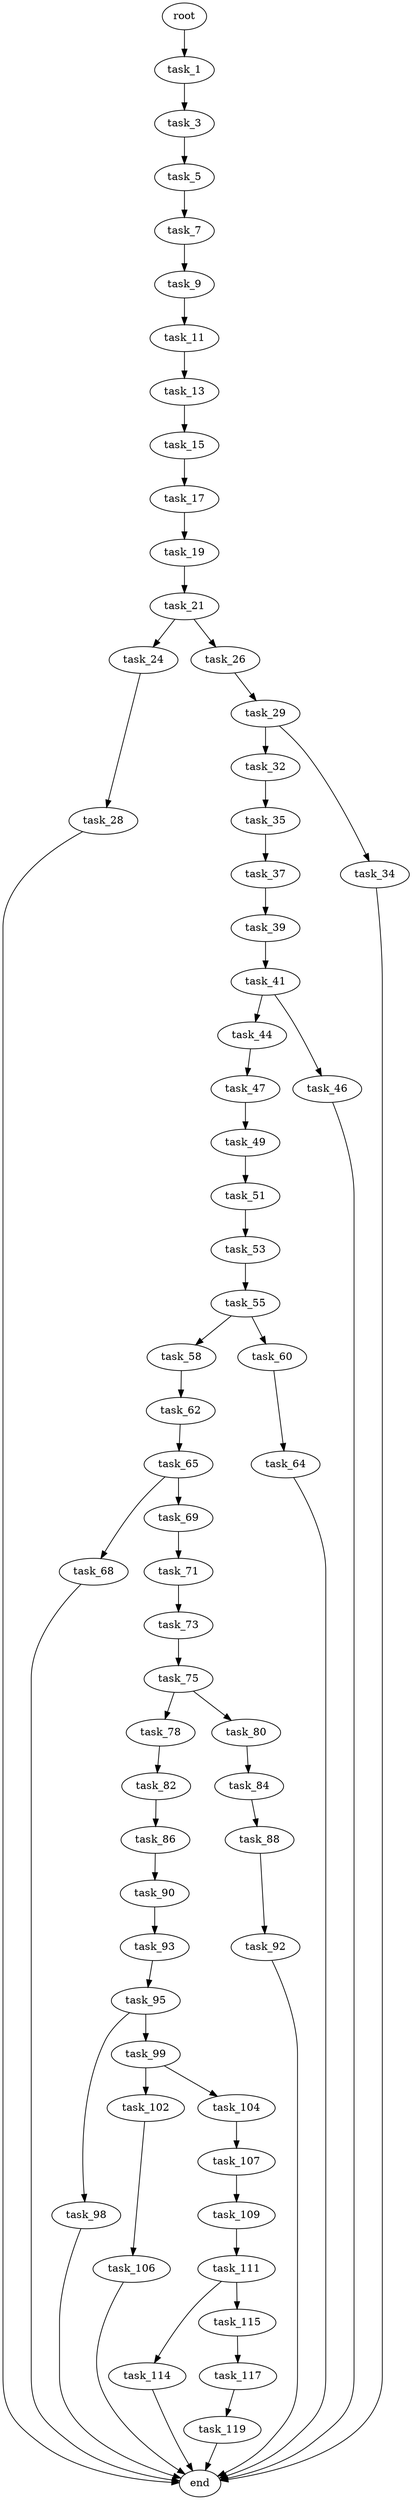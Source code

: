 digraph G {
  root [size="0.000000"];
  task_1 [size="973720161.000000"];
  task_3 [size="134217728000.000000"];
  task_5 [size="751280912875.000000"];
  task_7 [size="134217728000.000000"];
  task_9 [size="294098928304.000000"];
  task_11 [size="3503853963.000000"];
  task_13 [size="5154600216.000000"];
  task_15 [size="192293713250.000000"];
  task_17 [size="13000928659.000000"];
  task_19 [size="19294138202.000000"];
  task_21 [size="681374561382.000000"];
  task_24 [size="152812475390.000000"];
  task_26 [size="8589934592.000000"];
  task_28 [size="125698692755.000000"];
  task_29 [size="68719476736.000000"];
  task_32 [size="3992983274.000000"];
  task_34 [size="30581616192.000000"];
  task_35 [size="3762604824.000000"];
  task_37 [size="542435768971.000000"];
  task_39 [size="782757789696.000000"];
  task_41 [size="368293445632.000000"];
  task_44 [size="134217728000.000000"];
  task_46 [size="68719476736.000000"];
  task_47 [size="983207938346.000000"];
  task_49 [size="8082815564.000000"];
  task_51 [size="8589934592.000000"];
  task_53 [size="3983111779.000000"];
  task_55 [size="4293947772.000000"];
  task_58 [size="1073741824000.000000"];
  task_60 [size="7218374879.000000"];
  task_62 [size="1093193896325.000000"];
  task_64 [size="231928233984.000000"];
  task_65 [size="17222986720.000000"];
  task_68 [size="549755813888.000000"];
  task_69 [size="28991029248.000000"];
  task_71 [size="3508484338.000000"];
  task_73 [size="7834146983.000000"];
  task_75 [size="21304168228.000000"];
  task_78 [size="18764767670.000000"];
  task_80 [size="1145392160788.000000"];
  task_82 [size="2044324998.000000"];
  task_84 [size="134217728000.000000"];
  task_86 [size="282296985.000000"];
  task_88 [size="368293445632.000000"];
  task_90 [size="28872899118.000000"];
  task_92 [size="27536402084.000000"];
  task_93 [size="11548413417.000000"];
  task_95 [size="68719476736.000000"];
  task_98 [size="4874706391.000000"];
  task_99 [size="340514318801.000000"];
  task_102 [size="23189679817.000000"];
  task_104 [size="1032526527714.000000"];
  task_106 [size="21178683184.000000"];
  task_107 [size="231928233984.000000"];
  task_109 [size="134217728000.000000"];
  task_111 [size="1416201879021.000000"];
  task_114 [size="36339544724.000000"];
  task_115 [size="80094423259.000000"];
  task_117 [size="42372352284.000000"];
  task_119 [size="1073741824000.000000"];
  end [size="0.000000"];

  root -> task_1 [size="1.000000"];
  task_1 -> task_3 [size="33554432.000000"];
  task_3 -> task_5 [size="209715200.000000"];
  task_5 -> task_7 [size="536870912.000000"];
  task_7 -> task_9 [size="209715200.000000"];
  task_9 -> task_11 [size="301989888.000000"];
  task_11 -> task_13 [size="134217728.000000"];
  task_13 -> task_15 [size="411041792.000000"];
  task_15 -> task_17 [size="301989888.000000"];
  task_17 -> task_19 [size="301989888.000000"];
  task_19 -> task_21 [size="301989888.000000"];
  task_21 -> task_24 [size="838860800.000000"];
  task_21 -> task_26 [size="838860800.000000"];
  task_24 -> task_28 [size="134217728.000000"];
  task_26 -> task_29 [size="33554432.000000"];
  task_28 -> end [size="1.000000"];
  task_29 -> task_32 [size="134217728.000000"];
  task_29 -> task_34 [size="134217728.000000"];
  task_32 -> task_35 [size="134217728.000000"];
  task_34 -> end [size="1.000000"];
  task_35 -> task_37 [size="134217728.000000"];
  task_37 -> task_39 [size="838860800.000000"];
  task_39 -> task_41 [size="679477248.000000"];
  task_41 -> task_44 [size="411041792.000000"];
  task_41 -> task_46 [size="411041792.000000"];
  task_44 -> task_47 [size="209715200.000000"];
  task_46 -> end [size="1.000000"];
  task_47 -> task_49 [size="679477248.000000"];
  task_49 -> task_51 [size="209715200.000000"];
  task_51 -> task_53 [size="33554432.000000"];
  task_53 -> task_55 [size="209715200.000000"];
  task_55 -> task_58 [size="75497472.000000"];
  task_55 -> task_60 [size="75497472.000000"];
  task_58 -> task_62 [size="838860800.000000"];
  task_60 -> task_64 [size="134217728.000000"];
  task_62 -> task_65 [size="679477248.000000"];
  task_64 -> end [size="1.000000"];
  task_65 -> task_68 [size="536870912.000000"];
  task_65 -> task_69 [size="536870912.000000"];
  task_68 -> end [size="1.000000"];
  task_69 -> task_71 [size="75497472.000000"];
  task_71 -> task_73 [size="75497472.000000"];
  task_73 -> task_75 [size="33554432.000000"];
  task_75 -> task_78 [size="75497472.000000"];
  task_75 -> task_80 [size="75497472.000000"];
  task_78 -> task_82 [size="301989888.000000"];
  task_80 -> task_84 [size="679477248.000000"];
  task_82 -> task_86 [size="75497472.000000"];
  task_84 -> task_88 [size="209715200.000000"];
  task_86 -> task_90 [size="33554432.000000"];
  task_88 -> task_92 [size="411041792.000000"];
  task_90 -> task_93 [size="838860800.000000"];
  task_92 -> end [size="1.000000"];
  task_93 -> task_95 [size="838860800.000000"];
  task_95 -> task_98 [size="134217728.000000"];
  task_95 -> task_99 [size="134217728.000000"];
  task_98 -> end [size="1.000000"];
  task_99 -> task_102 [size="679477248.000000"];
  task_99 -> task_104 [size="679477248.000000"];
  task_102 -> task_106 [size="411041792.000000"];
  task_104 -> task_107 [size="679477248.000000"];
  task_106 -> end [size="1.000000"];
  task_107 -> task_109 [size="301989888.000000"];
  task_109 -> task_111 [size="209715200.000000"];
  task_111 -> task_114 [size="838860800.000000"];
  task_111 -> task_115 [size="838860800.000000"];
  task_114 -> end [size="1.000000"];
  task_115 -> task_117 [size="75497472.000000"];
  task_117 -> task_119 [size="679477248.000000"];
  task_119 -> end [size="1.000000"];
}
